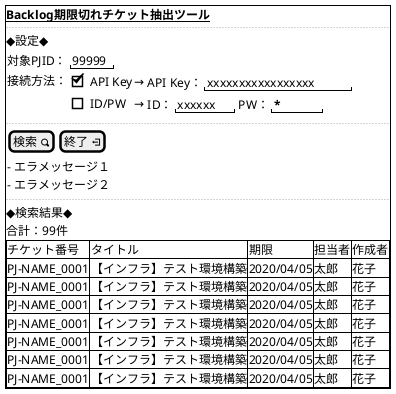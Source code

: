 @startsalt
{+
    <u><b>Backlog期限切れチケット抽出ツール</b></u>
    ..
    ◆設定◆ 
    {
        対象PJID： | "99999"
        接続方法： | {
                [X]API Key | → | {API Key： | "xxxxxxxxxxxxxxxxx " }
                [ ] ID/PW | → | {ID： | "xxxxxx " | PW： | "***** " }
            }
    }
    ..
    { [検索 <&magnifying-glass>] | [終了 <&account-logout>] }
    {
        - エラメッセージ１
        - エラメッセージ２
    }
    ..
    ◆検索結果◆
    合計：99件
    {#
        チケット番号 | タイトル | 期限 | 担当者 | 作成者
        PJ-NAME_0001 | 【インフラ】テスト環境構築 | 2020/04/05 | 太郎 | 花子
        PJ-NAME_0001 | 【インフラ】テスト環境構築 | 2020/04/05 | 太郎 | 花子
        PJ-NAME_0001 | 【インフラ】テスト環境構築 | 2020/04/05 | 太郎 | 花子
        PJ-NAME_0001 | 【インフラ】テスト環境構築 | 2020/04/05 | 太郎 | 花子
        PJ-NAME_0001 | 【インフラ】テスト環境構築 | 2020/04/05 | 太郎 | 花子
        PJ-NAME_0001 | 【インフラ】テスト環境構築 | 2020/04/05 | 太郎 | 花子
        PJ-NAME_0001 | 【インフラ】テスト環境構築 | 2020/04/05 | 太郎 | 花子
    }    
}
@endsalt